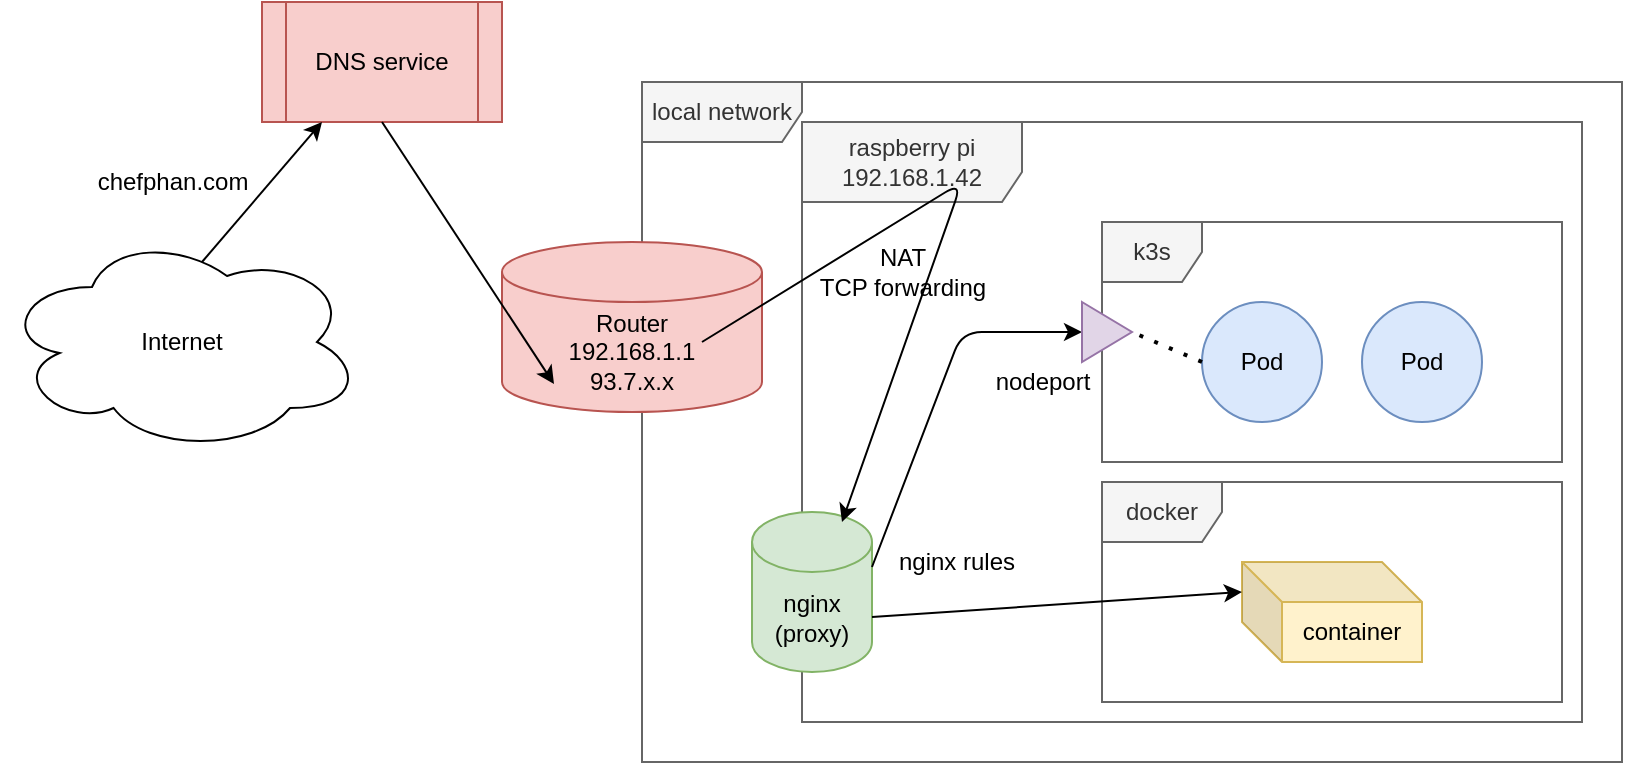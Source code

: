 <mxfile version="13.7.8" type="device"><diagram id="jx7--x0tPpfvKfyyOhk0" name="Page-1"><mxGraphModel dx="1030" dy="587" grid="0" gridSize="10" guides="1" tooltips="1" connect="1" arrows="1" fold="1" page="1" pageScale="1" pageWidth="850" pageHeight="1100" math="0" shadow="0"><root><mxCell id="0"/><mxCell id="1" parent="0"/><mxCell id="J1MlV0fhhV33Q5_kDdP5-1" value="local network" style="shape=umlFrame;whiteSpace=wrap;html=1;width=80;height=30;fillColor=#f5f5f5;strokeColor=#666666;fontColor=#333333;" parent="1" vertex="1"><mxGeometry x="340" y="100" width="490" height="340" as="geometry"/></mxCell><mxCell id="J1MlV0fhhV33Q5_kDdP5-2" value="&lt;div&gt;Router&lt;/div&gt;&lt;div&gt;192.168.1.1&lt;/div&gt;&lt;div&gt;&lt;span class=&quot;pl-s&quot;&gt;93.7.x.x&lt;span class=&quot;pl-pds&quot;&gt;&lt;/span&gt;&lt;/span&gt;&lt;/div&gt;" style="shape=cylinder3;whiteSpace=wrap;html=1;boundedLbl=1;backgroundOutline=1;size=15;fillColor=#f8cecc;strokeColor=#b85450;" parent="1" vertex="1"><mxGeometry x="270" y="180" width="130" height="85" as="geometry"/></mxCell><mxCell id="J1MlV0fhhV33Q5_kDdP5-3" value="&lt;div&gt;raspberry pi&lt;/div&gt;192.168.1.42" style="shape=umlFrame;whiteSpace=wrap;html=1;width=110;height=40;fillColor=#f5f5f5;strokeColor=#666666;fontColor=#333333;" parent="1" vertex="1"><mxGeometry x="420" y="120" width="390" height="300" as="geometry"/></mxCell><mxCell id="J1MlV0fhhV33Q5_kDdP5-4" value="&lt;div&gt;nginx&lt;/div&gt;&lt;div&gt;(proxy)&lt;br&gt;&lt;/div&gt;" style="shape=cylinder3;whiteSpace=wrap;html=1;boundedLbl=1;backgroundOutline=1;size=15;fillColor=#d5e8d4;strokeColor=#82b366;" parent="1" vertex="1"><mxGeometry x="395" y="315" width="60" height="80" as="geometry"/></mxCell><mxCell id="J1MlV0fhhV33Q5_kDdP5-5" value="k3s" style="shape=umlFrame;whiteSpace=wrap;html=1;width=50;height=30;fillColor=#f5f5f5;strokeColor=#666666;fontColor=#333333;" parent="1" vertex="1"><mxGeometry x="570" y="170" width="230" height="120" as="geometry"/></mxCell><mxCell id="J1MlV0fhhV33Q5_kDdP5-6" value="Pod" style="ellipse;whiteSpace=wrap;html=1;aspect=fixed;fillColor=#dae8fc;strokeColor=#6c8ebf;" parent="1" vertex="1"><mxGeometry x="620" y="210" width="60" height="60" as="geometry"/></mxCell><mxCell id="J1MlV0fhhV33Q5_kDdP5-7" value="Pod" style="ellipse;whiteSpace=wrap;html=1;aspect=fixed;fillColor=#dae8fc;strokeColor=#6c8ebf;" parent="1" vertex="1"><mxGeometry x="700" y="210" width="60" height="60" as="geometry"/></mxCell><mxCell id="J1MlV0fhhV33Q5_kDdP5-8" value="docker" style="shape=umlFrame;whiteSpace=wrap;html=1;fillColor=#f5f5f5;strokeColor=#666666;fontColor=#333333;" parent="1" vertex="1"><mxGeometry x="570" y="300" width="230" height="110" as="geometry"/></mxCell><mxCell id="J1MlV0fhhV33Q5_kDdP5-9" value="container" style="shape=cube;whiteSpace=wrap;html=1;boundedLbl=1;backgroundOutline=1;darkOpacity=0.05;darkOpacity2=0.1;fillColor=#fff2cc;strokeColor=#d6b656;" parent="1" vertex="1"><mxGeometry x="640" y="340" width="90" height="50" as="geometry"/></mxCell><mxCell id="J1MlV0fhhV33Q5_kDdP5-11" value="DNS service" style="shape=process;whiteSpace=wrap;html=1;backgroundOutline=1;fillColor=#f8cecc;strokeColor=#b85450;" parent="1" vertex="1"><mxGeometry x="150" y="60" width="120" height="60" as="geometry"/></mxCell><mxCell id="J1MlV0fhhV33Q5_kDdP5-13" value="Internet" style="ellipse;shape=cloud;whiteSpace=wrap;html=1;align=center;" parent="1" vertex="1"><mxGeometry x="20" y="175" width="180" height="110" as="geometry"/></mxCell><mxCell id="J1MlV0fhhV33Q5_kDdP5-14" value="" style="endArrow=classic;html=1;entryX=0.25;entryY=1;entryDx=0;entryDy=0;" parent="1" target="J1MlV0fhhV33Q5_kDdP5-11" edge="1"><mxGeometry width="50" height="50" relative="1" as="geometry"><mxPoint x="120" y="190" as="sourcePoint"/><mxPoint x="170" y="140" as="targetPoint"/></mxGeometry></mxCell><mxCell id="J1MlV0fhhV33Q5_kDdP5-15" value="chefphan.com" style="text;html=1;align=center;verticalAlign=middle;resizable=0;points=[];autosize=1;" parent="1" vertex="1"><mxGeometry x="60" y="140" width="90" height="20" as="geometry"/></mxCell><mxCell id="J1MlV0fhhV33Q5_kDdP5-16" value="" style="endArrow=classic;html=1;exitX=0.5;exitY=1;exitDx=0;exitDy=0;" parent="1" source="J1MlV0fhhV33Q5_kDdP5-11" edge="1"><mxGeometry width="50" height="50" relative="1" as="geometry"><mxPoint x="228" y="81" as="sourcePoint"/><mxPoint x="296" y="251" as="targetPoint"/></mxGeometry></mxCell><mxCell id="J1MlV0fhhV33Q5_kDdP5-18" value="" style="endArrow=classic;html=1;entryX=0.75;entryY=0.063;entryDx=0;entryDy=0;entryPerimeter=0;" parent="1" target="J1MlV0fhhV33Q5_kDdP5-4" edge="1"><mxGeometry width="50" height="50" relative="1" as="geometry"><mxPoint x="370" y="230" as="sourcePoint"/><mxPoint x="420" y="180" as="targetPoint"/><Array as="points"><mxPoint x="500" y="150"/></Array></mxGeometry></mxCell><mxCell id="J1MlV0fhhV33Q5_kDdP5-19" value="&lt;div&gt;NAT&lt;/div&gt;&lt;div&gt;TCP forwarding&lt;br&gt;&lt;/div&gt;" style="text;html=1;align=center;verticalAlign=middle;resizable=0;points=[];autosize=1;" parent="1" vertex="1"><mxGeometry x="420" y="180" width="100" height="30" as="geometry"/></mxCell><mxCell id="J1MlV0fhhV33Q5_kDdP5-20" value="" style="endArrow=classic;html=1;exitX=1;exitY=0;exitDx=0;exitDy=27.5;exitPerimeter=0;entryX=0;entryY=0.5;entryDx=0;entryDy=0;" parent="1" source="J1MlV0fhhV33Q5_kDdP5-4" target="J1MlV0fhhV33Q5_kDdP5-25" edge="1"><mxGeometry width="50" height="50" relative="1" as="geometry"><mxPoint x="500" y="395" as="sourcePoint"/><mxPoint x="610" y="195" as="targetPoint"/><Array as="points"><mxPoint x="500" y="225"/></Array></mxGeometry></mxCell><mxCell id="J1MlV0fhhV33Q5_kDdP5-21" value="" style="endArrow=classic;html=1;exitX=1;exitY=0;exitDx=0;exitDy=52.5;exitPerimeter=0;entryX=0;entryY=0;entryDx=0;entryDy=15;entryPerimeter=0;" parent="1" source="J1MlV0fhhV33Q5_kDdP5-4" target="J1MlV0fhhV33Q5_kDdP5-9" edge="1"><mxGeometry width="50" height="50" relative="1" as="geometry"><mxPoint x="465" y="352.5" as="sourcePoint"/><mxPoint x="580" y="254.04" as="targetPoint"/></mxGeometry></mxCell><mxCell id="J1MlV0fhhV33Q5_kDdP5-25" value="" style="triangle;whiteSpace=wrap;html=1;fillColor=#e1d5e7;strokeColor=#9673a6;" parent="1" vertex="1"><mxGeometry x="560" y="210" width="25" height="30" as="geometry"/></mxCell><mxCell id="J1MlV0fhhV33Q5_kDdP5-26" value="" style="endArrow=none;dashed=1;html=1;dashPattern=1 3;strokeWidth=2;entryX=1;entryY=0.5;entryDx=0;entryDy=0;exitX=0;exitY=0.5;exitDx=0;exitDy=0;" parent="1" source="J1MlV0fhhV33Q5_kDdP5-6" target="J1MlV0fhhV33Q5_kDdP5-25" edge="1"><mxGeometry width="50" height="50" relative="1" as="geometry"><mxPoint x="420" y="330" as="sourcePoint"/><mxPoint x="470" y="280" as="targetPoint"/></mxGeometry></mxCell><mxCell id="J1MlV0fhhV33Q5_kDdP5-27" value="nodeport" style="text;html=1;align=center;verticalAlign=middle;resizable=0;points=[];autosize=1;" parent="1" vertex="1"><mxGeometry x="510" y="240" width="60" height="20" as="geometry"/></mxCell><mxCell id="J1MlV0fhhV33Q5_kDdP5-28" value="nginx rules" style="text;html=1;align=center;verticalAlign=middle;resizable=0;points=[];autosize=1;" parent="1" vertex="1"><mxGeometry x="462" y="330" width="70" height="20" as="geometry"/></mxCell></root></mxGraphModel></diagram></mxfile>